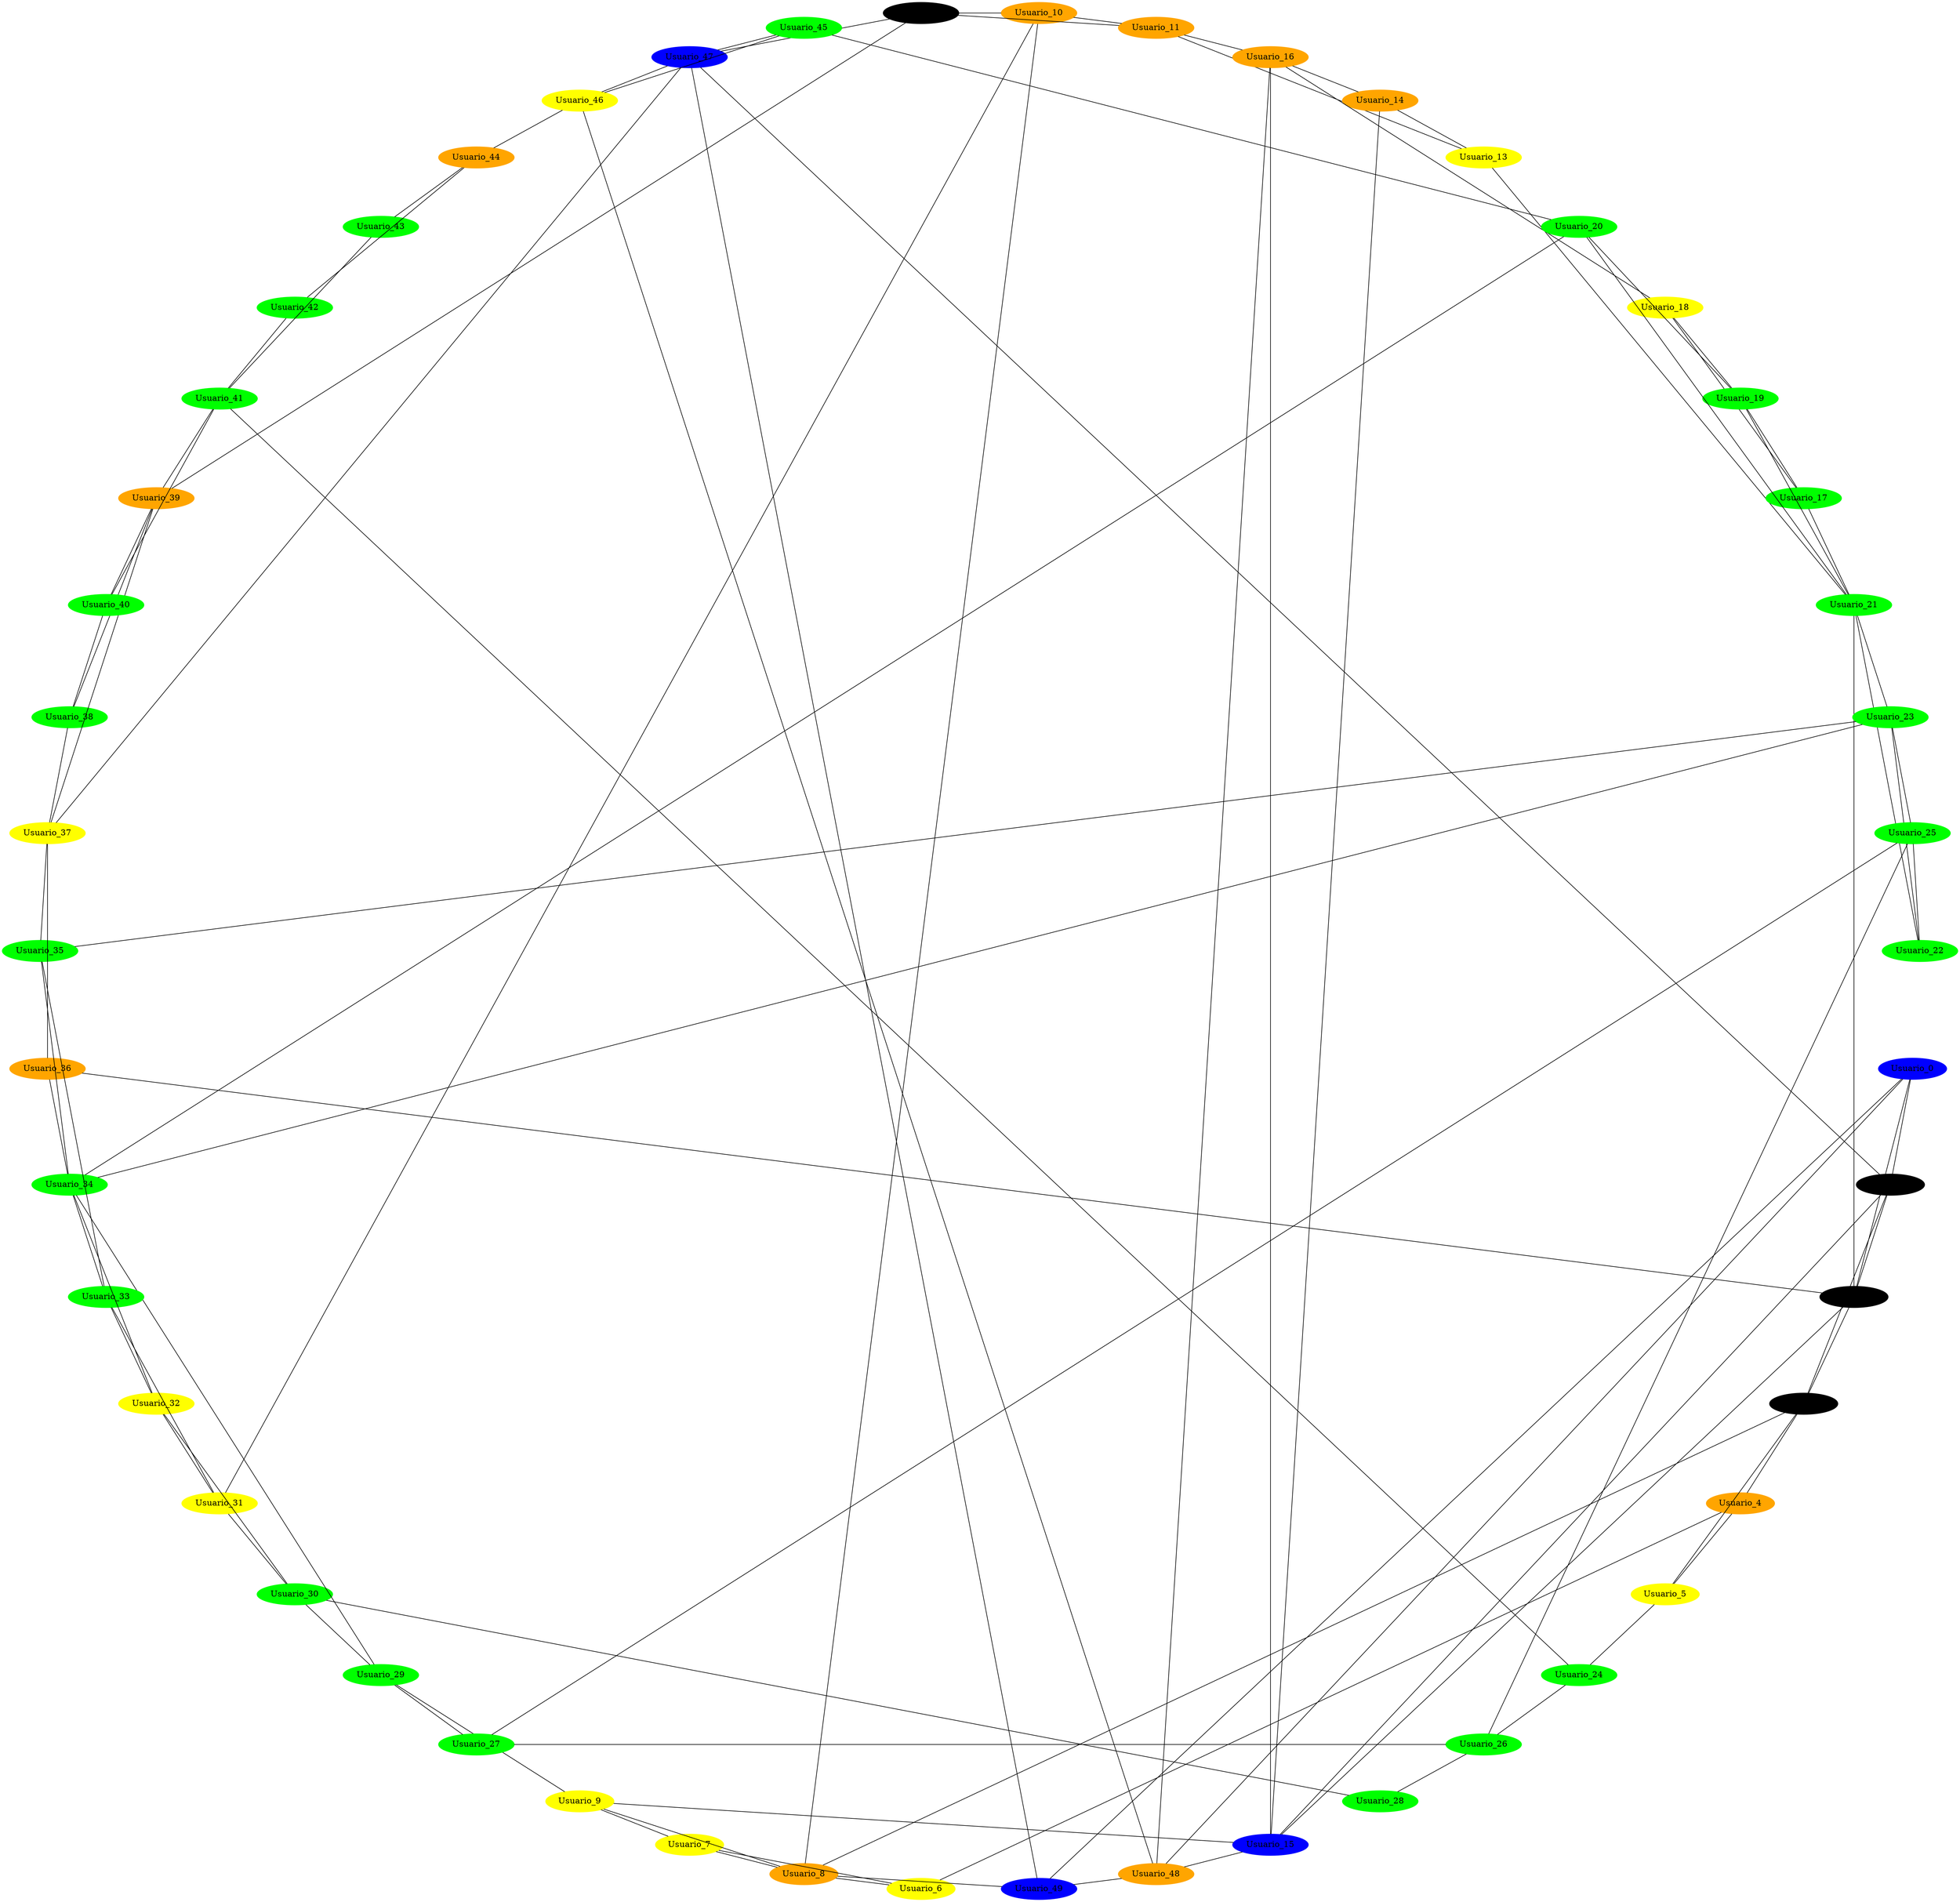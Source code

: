 graph Epidemia {
    layout=circo;
    node [style=filled];
    0 [label="Usuario_0" color=blue];
    1 [label="Usuario_1" color=black];
    2 [label="Usuario_2" color=black];
    3 [label="Usuario_3" color=black];
    4 [label="Usuario_4" color=orange];
    5 [label="Usuario_5" color=yellow];
    6 [label="Usuario_6" color=yellow];
    7 [label="Usuario_7" color=yellow];
    8 [label="Usuario_8" color=orange];
    9 [label="Usuario_9" color=yellow];
    10 [label="Usuario_10" color=orange];
    11 [label="Usuario_11" color=orange];
    12 [label="Usuario_12" color=black];
    13 [label="Usuario_13" color=yellow];
    14 [label="Usuario_14" color=orange];
    15 [label="Usuario_15" color=blue];
    16 [label="Usuario_16" color=orange];
    17 [label="Usuario_17" color=green];
    18 [label="Usuario_18" color=yellow];
    19 [label="Usuario_19" color=green];
    20 [label="Usuario_20" color=green];
    21 [label="Usuario_21" color=green];
    22 [label="Usuario_22" color=green];
    23 [label="Usuario_23" color=green];
    24 [label="Usuario_24" color=green];
    25 [label="Usuario_25" color=green];
    26 [label="Usuario_26" color=green];
    27 [label="Usuario_27" color=green];
    28 [label="Usuario_28" color=green];
    29 [label="Usuario_29" color=green];
    30 [label="Usuario_30" color=green];
    31 [label="Usuario_31" color=yellow];
    32 [label="Usuario_32" color=yellow];
    33 [label="Usuario_33" color=green];
    34 [label="Usuario_34" color=green];
    35 [label="Usuario_35" color=green];
    36 [label="Usuario_36" color=orange];
    37 [label="Usuario_37" color=yellow];
    38 [label="Usuario_38" color=green];
    39 [label="Usuario_39" color=orange];
    40 [label="Usuario_40" color=green];
    41 [label="Usuario_41" color=green];
    42 [label="Usuario_42" color=green];
    43 [label="Usuario_43" color=green];
    44 [label="Usuario_44" color=orange];
    45 [label="Usuario_45" color=green];
    46 [label="Usuario_46" color=yellow];
    47 [label="Usuario_47" color=blue];
    48 [label="Usuario_48" color=orange];
    49 [label="Usuario_49" color=blue];
    0 -- 1;
    0 -- 2;
    0 -- 48;
    0 -- 49;
    1 -- 15;
    1 -- 2;
    1 -- 3;
    1 -- 47;
    2 -- 36;
    2 -- 21;
    2 -- 3;
    2 -- 15;
    3 -- 8;
    3 -- 4;
    3 -- 5;
    4 -- 5;
    4 -- 6;
    5 -- 24;
    6 -- 7;
    6 -- 8;
    7 -- 8;
    7 -- 9;
    8 -- 49;
    8 -- 9;
    8 -- 10;
    9 -- 29;
    9 -- 15;
    10 -- 31;
    10 -- 11;
    10 -- 12;
    11 -- 16;
    11 -- 12;
    11 -- 13;
    12 -- 47;
    12 -- 39;
    13 -- 14;
    13 -- 21;
    14 -- 15;
    14 -- 16;
    15 -- 16;
    15 -- 48;
    16 -- 48;
    16 -- 18;
    17 -- 21;
    17 -- 18;
    17 -- 19;
    18 -- 19;
    19 -- 20;
    19 -- 21;
    20 -- 45;
    20 -- 21;
    20 -- 34;
    21 -- 22;
    21 -- 23;
    22 -- 23;
    22 -- 25;
    23 -- 35;
    23 -- 34;
    23 -- 25;
    24 -- 41;
    24 -- 26;
    25 -- 26;
    25 -- 27;
    26 -- 27;
    26 -- 28;
    27 -- 29;
    28 -- 30;
    29 -- 34;
    29 -- 30;
    30 -- 31;
    30 -- 32;
    31 -- 32;
    31 -- 33;
    32 -- 33;
    32 -- 34;
    33 -- 34;
    33 -- 35;
    34 -- 35;
    34 -- 36;
    35 -- 37;
    36 -- 37;
    37 -- 47;
    37 -- 38;
    37 -- 39;
    38 -- 39;
    38 -- 40;
    39 -- 40;
    39 -- 41;
    40 -- 41;
    41 -- 42;
    41 -- 43;
    42 -- 44;
    43 -- 44;
    44 -- 46;
    45 -- 46;
    45 -- 47;
    46 -- 47;
    46 -- 48;
    47 -- 49;
    48 -- 49;
}
